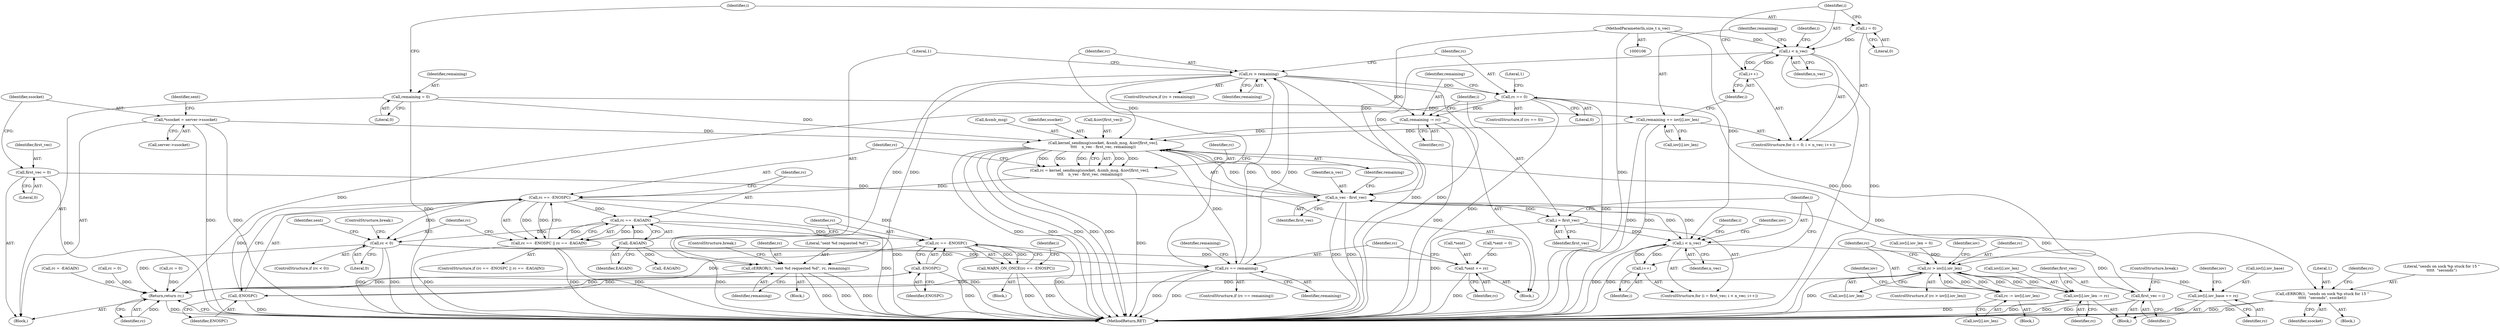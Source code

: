 digraph "0_linux_ea702b80e0bbb2448e201472127288beb82ca2fe@API" {
"1000283" [label="(Call,rc > remaining)"];
"1000274" [label="(Call,rc == remaining)"];
"1000265" [label="(Call,rc < 0)"];
"1000224" [label="(Call,rc == -EAGAIN)"];
"1000220" [label="(Call,rc == -ENOSPC)"];
"1000204" [label="(Call,rc = kernel_sendmsg(ssocket, &smb_msg, &iov[first_vec],\n\t\t\t\t    n_vec - first_vec, remaining))"];
"1000206" [label="(Call,kernel_sendmsg(ssocket, &smb_msg, &iov[first_vec],\n\t\t\t\t    n_vec - first_vec, remaining))"];
"1000127" [label="(Call,*ssocket = server->ssocket)"];
"1000214" [label="(Call,n_vec - first_vec)"];
"1000186" [label="(Call,i < n_vec)"];
"1000189" [label="(Call,i++)"];
"1000183" [label="(Call,i = 0)"];
"1000109" [label="(MethodParameterIn,size_t n_vec)"];
"1000311" [label="(Call,i < n_vec)"];
"1000308" [label="(Call,i = first_vec)"];
"1000314" [label="(Call,i++)"];
"1000123" [label="(Call,first_vec = 0)"];
"1000363" [label="(Call,first_vec = i)"];
"1000283" [label="(Call,rc > remaining)"];
"1000304" [label="(Call,remaining -= rc)"];
"1000294" [label="(Call,rc == 0)"];
"1000179" [label="(Call,remaining = 0)"];
"1000191" [label="(Call,remaining += iov[i].iov_len)"];
"1000222" [label="(Call,-ENOSPC)"];
"1000232" [label="(Call,-ENOSPC)"];
"1000226" [label="(Call,-EAGAIN)"];
"1000219" [label="(Call,rc == -ENOSPC || rc == -EAGAIN)"];
"1000230" [label="(Call,rc == -ENOSPC)"];
"1000229" [label="(Call,WARN_ON_ONCE(rc == -ENOSPC))"];
"1000373" [label="(Return,return rc;)"];
"1000269" [label="(Call,*sent += rc)"];
"1000287" [label="(Call,cERROR(1, \"sent %d requested %d\", rc, remaining))"];
"1000325" [label="(Call,rc > iov[i].iov_len)"];
"1000333" [label="(Call,rc -= iov[i].iov_len)"];
"1000349" [label="(Call,iov[i].iov_base += rc)"];
"1000356" [label="(Call,iov[i].iov_len -= rc)"];
"1000250" [label="(Call,cERROR(1, \"sends on sock %p stuck for 15 \"\n\t\t\t\t\t  \"seconds\", ssocket))"];
"1000188" [label="(Identifier,n_vec)"];
"1000249" [label="(Block,)"];
"1000343" [label="(Identifier,iov)"];
"1000326" [label="(Identifier,rc)"];
"1000349" [label="(Call,iov[i].iov_base += rc)"];
"1000311" [label="(Call,i < n_vec)"];
"1000124" [label="(Identifier,first_vec)"];
"1000290" [label="(Identifier,rc)"];
"1000206" [label="(Call,kernel_sendmsg(ssocket, &smb_msg, &iov[first_vec],\n\t\t\t\t    n_vec - first_vec, remaining))"];
"1000264" [label="(ControlStructure,if (rc < 0))"];
"1000189" [label="(Call,i++)"];
"1000183" [label="(Call,i = 0)"];
"1000332" [label="(Block,)"];
"1000295" [label="(Identifier,rc)"];
"1000357" [label="(Call,iov[i].iov_len)"];
"1000223" [label="(Identifier,ENOSPC)"];
"1000215" [label="(Identifier,n_vec)"];
"1000310" [label="(Identifier,first_vec)"];
"1000250" [label="(Call,cERROR(1, \"sends on sock %p stuck for 15 \"\n\t\t\t\t\t  \"seconds\", ssocket))"];
"1000271" [label="(Identifier,sent)"];
"1000208" [label="(Call,&smb_msg)"];
"1000253" [label="(Identifier,ssocket)"];
"1000309" [label="(Identifier,i)"];
"1000286" [label="(Block,)"];
"1000335" [label="(Call,iov[i].iov_len)"];
"1000221" [label="(Identifier,rc)"];
"1000296" [label="(Literal,0)"];
"1000228" [label="(Block,)"];
"1000222" [label="(Call,-ENOSPC)"];
"1000268" [label="(ControlStructure,break;)"];
"1000231" [label="(Identifier,rc)"];
"1000305" [label="(Identifier,remaining)"];
"1000363" [label="(Call,first_vec = i)"];
"1000291" [label="(Identifier,remaining)"];
"1000289" [label="(Literal,\"sent %d requested %d\")"];
"1000182" [label="(ControlStructure,for (i = 0; i < n_vec; i++))"];
"1000204" [label="(Call,rc = kernel_sendmsg(ssocket, &smb_msg, &iov[first_vec],\n\t\t\t\t    n_vec - first_vec, remaining))"];
"1000109" [label="(MethodParameterIn,size_t n_vec)"];
"1000217" [label="(Identifier,remaining)"];
"1000111" [label="(Block,)"];
"1000370" [label="(Call,rc = 0)"];
"1000314" [label="(Call,i++)"];
"1000184" [label="(Identifier,i)"];
"1000233" [label="(Identifier,ENOSPC)"];
"1000205" [label="(Identifier,rc)"];
"1000113" [label="(Call,rc = 0)"];
"1000187" [label="(Identifier,i)"];
"1000299" [label="(Literal,1)"];
"1000355" [label="(Identifier,rc)"];
"1000306" [label="(Identifier,rc)"];
"1000192" [label="(Identifier,remaining)"];
"1000214" [label="(Call,n_vec - first_vec)"];
"1000283" [label="(Call,rc > remaining)"];
"1000251" [label="(Literal,1)"];
"1000307" [label="(ControlStructure,for (i = first_vec; i < n_vec; i++))"];
"1000232" [label="(Call,-ENOSPC)"];
"1000254" [label="(Call,rc = -EAGAIN)"];
"1000255" [label="(Identifier,rc)"];
"1000230" [label="(Call,rc == -ENOSPC)"];
"1000294" [label="(Call,rc == 0)"];
"1000128" [label="(Identifier,ssocket)"];
"1000334" [label="(Identifier,rc)"];
"1000304" [label="(Call,remaining -= rc)"];
"1000348" [label="(Block,)"];
"1000229" [label="(Call,WARN_ON_ONCE(rc == -ENOSPC))"];
"1000207" [label="(Identifier,ssocket)"];
"1000364" [label="(Identifier,first_vec)"];
"1000292" [label="(ControlStructure,break;)"];
"1000327" [label="(Call,iov[i].iov_len)"];
"1000267" [label="(Literal,0)"];
"1000368" [label="(Identifier,i)"];
"1000252" [label="(Literal,\"sends on sock %p stuck for 15 \"\n\t\t\t\t\t  \"seconds\")"];
"1000362" [label="(Identifier,rc)"];
"1000123" [label="(Call,first_vec = 0)"];
"1000270" [label="(Call,*sent)"];
"1000134" [label="(Identifier,sent)"];
"1000272" [label="(Identifier,rc)"];
"1000132" [label="(Call,*sent = 0)"];
"1000235" [label="(Identifier,i)"];
"1000375" [label="(MethodReturn,RET)"];
"1000127" [label="(Call,*ssocket = server->ssocket)"];
"1000219" [label="(Call,rc == -ENOSPC || rc == -EAGAIN)"];
"1000293" [label="(ControlStructure,if (rc == 0))"];
"1000333" [label="(Call,rc -= iov[i].iov_len)"];
"1000256" [label="(Call,-EAGAIN)"];
"1000203" [label="(Block,)"];
"1000279" [label="(Identifier,remaining)"];
"1000218" [label="(ControlStructure,if (rc == -ENOSPC || rc == -EAGAIN))"];
"1000282" [label="(ControlStructure,if (rc > remaining))"];
"1000220" [label="(Call,rc == -ENOSPC)"];
"1000312" [label="(Identifier,i)"];
"1000284" [label="(Identifier,rc)"];
"1000313" [label="(Identifier,n_vec)"];
"1000315" [label="(Identifier,i)"];
"1000325" [label="(Call,rc > iov[i].iov_len)"];
"1000191" [label="(Call,remaining += iov[i].iov_len)"];
"1000224" [label="(Call,rc == -EAGAIN)"];
"1000193" [label="(Call,iov[i].iov_len)"];
"1000287" [label="(Call,cERROR(1, \"sent %d requested %d\", rc, remaining))"];
"1000185" [label="(Literal,0)"];
"1000216" [label="(Identifier,first_vec)"];
"1000179" [label="(Call,remaining = 0)"];
"1000308" [label="(Call,i = first_vec)"];
"1000324" [label="(ControlStructure,if (rc > iov[i].iov_len))"];
"1000269" [label="(Call,*sent += rc)"];
"1000190" [label="(Identifier,i)"];
"1000374" [label="(Identifier,rc)"];
"1000356" [label="(Call,iov[i].iov_len -= rc)"];
"1000276" [label="(Identifier,remaining)"];
"1000226" [label="(Call,-EAGAIN)"];
"1000180" [label="(Identifier,remaining)"];
"1000365" [label="(Identifier,i)"];
"1000373" [label="(Return,return rc;)"];
"1000129" [label="(Call,server->ssocket)"];
"1000274" [label="(Call,rc == remaining)"];
"1000210" [label="(Call,&iov[first_vec])"];
"1000181" [label="(Literal,0)"];
"1000125" [label="(Literal,0)"];
"1000273" [label="(ControlStructure,if (rc == remaining))"];
"1000340" [label="(Call,iov[i].iov_len = 0)"];
"1000186" [label="(Call,i < n_vec)"];
"1000350" [label="(Call,iov[i].iov_base)"];
"1000266" [label="(Identifier,rc)"];
"1000199" [label="(Identifier,i)"];
"1000359" [label="(Identifier,iov)"];
"1000227" [label="(Identifier,EAGAIN)"];
"1000352" [label="(Identifier,iov)"];
"1000275" [label="(Identifier,rc)"];
"1000285" [label="(Identifier,remaining)"];
"1000366" [label="(ControlStructure,break;)"];
"1000265" [label="(Call,rc < 0)"];
"1000225" [label="(Identifier,rc)"];
"1000320" [label="(Identifier,iov)"];
"1000288" [label="(Literal,1)"];
"1000283" -> "1000282"  [label="AST: "];
"1000283" -> "1000285"  [label="CFG: "];
"1000284" -> "1000283"  [label="AST: "];
"1000285" -> "1000283"  [label="AST: "];
"1000288" -> "1000283"  [label="CFG: "];
"1000295" -> "1000283"  [label="CFG: "];
"1000283" -> "1000375"  [label="DDG: "];
"1000283" -> "1000375"  [label="DDG: "];
"1000283" -> "1000206"  [label="DDG: "];
"1000274" -> "1000283"  [label="DDG: "];
"1000274" -> "1000283"  [label="DDG: "];
"1000283" -> "1000287"  [label="DDG: "];
"1000283" -> "1000287"  [label="DDG: "];
"1000283" -> "1000294"  [label="DDG: "];
"1000283" -> "1000304"  [label="DDG: "];
"1000274" -> "1000273"  [label="AST: "];
"1000274" -> "1000276"  [label="CFG: "];
"1000275" -> "1000274"  [label="AST: "];
"1000276" -> "1000274"  [label="AST: "];
"1000279" -> "1000274"  [label="CFG: "];
"1000284" -> "1000274"  [label="CFG: "];
"1000274" -> "1000375"  [label="DDG: "];
"1000274" -> "1000375"  [label="DDG: "];
"1000265" -> "1000274"  [label="DDG: "];
"1000206" -> "1000274"  [label="DDG: "];
"1000274" -> "1000373"  [label="DDG: "];
"1000265" -> "1000264"  [label="AST: "];
"1000265" -> "1000267"  [label="CFG: "];
"1000266" -> "1000265"  [label="AST: "];
"1000267" -> "1000265"  [label="AST: "];
"1000268" -> "1000265"  [label="CFG: "];
"1000271" -> "1000265"  [label="CFG: "];
"1000265" -> "1000375"  [label="DDG: "];
"1000265" -> "1000375"  [label="DDG: "];
"1000224" -> "1000265"  [label="DDG: "];
"1000220" -> "1000265"  [label="DDG: "];
"1000265" -> "1000269"  [label="DDG: "];
"1000265" -> "1000373"  [label="DDG: "];
"1000224" -> "1000219"  [label="AST: "];
"1000224" -> "1000226"  [label="CFG: "];
"1000225" -> "1000224"  [label="AST: "];
"1000226" -> "1000224"  [label="AST: "];
"1000219" -> "1000224"  [label="CFG: "];
"1000224" -> "1000375"  [label="DDG: "];
"1000224" -> "1000219"  [label="DDG: "];
"1000224" -> "1000219"  [label="DDG: "];
"1000220" -> "1000224"  [label="DDG: "];
"1000226" -> "1000224"  [label="DDG: "];
"1000224" -> "1000230"  [label="DDG: "];
"1000220" -> "1000219"  [label="AST: "];
"1000220" -> "1000222"  [label="CFG: "];
"1000221" -> "1000220"  [label="AST: "];
"1000222" -> "1000220"  [label="AST: "];
"1000225" -> "1000220"  [label="CFG: "];
"1000219" -> "1000220"  [label="CFG: "];
"1000220" -> "1000375"  [label="DDG: "];
"1000220" -> "1000219"  [label="DDG: "];
"1000220" -> "1000219"  [label="DDG: "];
"1000204" -> "1000220"  [label="DDG: "];
"1000222" -> "1000220"  [label="DDG: "];
"1000220" -> "1000230"  [label="DDG: "];
"1000204" -> "1000203"  [label="AST: "];
"1000204" -> "1000206"  [label="CFG: "];
"1000205" -> "1000204"  [label="AST: "];
"1000206" -> "1000204"  [label="AST: "];
"1000221" -> "1000204"  [label="CFG: "];
"1000204" -> "1000375"  [label="DDG: "];
"1000206" -> "1000204"  [label="DDG: "];
"1000206" -> "1000204"  [label="DDG: "];
"1000206" -> "1000204"  [label="DDG: "];
"1000206" -> "1000204"  [label="DDG: "];
"1000206" -> "1000204"  [label="DDG: "];
"1000206" -> "1000217"  [label="CFG: "];
"1000207" -> "1000206"  [label="AST: "];
"1000208" -> "1000206"  [label="AST: "];
"1000210" -> "1000206"  [label="AST: "];
"1000214" -> "1000206"  [label="AST: "];
"1000217" -> "1000206"  [label="AST: "];
"1000206" -> "1000375"  [label="DDG: "];
"1000206" -> "1000375"  [label="DDG: "];
"1000206" -> "1000375"  [label="DDG: "];
"1000206" -> "1000375"  [label="DDG: "];
"1000206" -> "1000375"  [label="DDG: "];
"1000127" -> "1000206"  [label="DDG: "];
"1000214" -> "1000206"  [label="DDG: "];
"1000214" -> "1000206"  [label="DDG: "];
"1000304" -> "1000206"  [label="DDG: "];
"1000179" -> "1000206"  [label="DDG: "];
"1000191" -> "1000206"  [label="DDG: "];
"1000206" -> "1000250"  [label="DDG: "];
"1000127" -> "1000111"  [label="AST: "];
"1000127" -> "1000129"  [label="CFG: "];
"1000128" -> "1000127"  [label="AST: "];
"1000129" -> "1000127"  [label="AST: "];
"1000134" -> "1000127"  [label="CFG: "];
"1000127" -> "1000375"  [label="DDG: "];
"1000127" -> "1000375"  [label="DDG: "];
"1000214" -> "1000216"  [label="CFG: "];
"1000215" -> "1000214"  [label="AST: "];
"1000216" -> "1000214"  [label="AST: "];
"1000217" -> "1000214"  [label="CFG: "];
"1000214" -> "1000375"  [label="DDG: "];
"1000214" -> "1000375"  [label="DDG: "];
"1000186" -> "1000214"  [label="DDG: "];
"1000311" -> "1000214"  [label="DDG: "];
"1000109" -> "1000214"  [label="DDG: "];
"1000123" -> "1000214"  [label="DDG: "];
"1000363" -> "1000214"  [label="DDG: "];
"1000214" -> "1000308"  [label="DDG: "];
"1000214" -> "1000311"  [label="DDG: "];
"1000186" -> "1000182"  [label="AST: "];
"1000186" -> "1000188"  [label="CFG: "];
"1000187" -> "1000186"  [label="AST: "];
"1000188" -> "1000186"  [label="AST: "];
"1000192" -> "1000186"  [label="CFG: "];
"1000199" -> "1000186"  [label="CFG: "];
"1000186" -> "1000375"  [label="DDG: "];
"1000186" -> "1000375"  [label="DDG: "];
"1000189" -> "1000186"  [label="DDG: "];
"1000183" -> "1000186"  [label="DDG: "];
"1000109" -> "1000186"  [label="DDG: "];
"1000186" -> "1000189"  [label="DDG: "];
"1000189" -> "1000182"  [label="AST: "];
"1000189" -> "1000190"  [label="CFG: "];
"1000190" -> "1000189"  [label="AST: "];
"1000187" -> "1000189"  [label="CFG: "];
"1000183" -> "1000182"  [label="AST: "];
"1000183" -> "1000185"  [label="CFG: "];
"1000184" -> "1000183"  [label="AST: "];
"1000185" -> "1000183"  [label="AST: "];
"1000187" -> "1000183"  [label="CFG: "];
"1000109" -> "1000106"  [label="AST: "];
"1000109" -> "1000375"  [label="DDG: "];
"1000109" -> "1000311"  [label="DDG: "];
"1000311" -> "1000307"  [label="AST: "];
"1000311" -> "1000313"  [label="CFG: "];
"1000312" -> "1000311"  [label="AST: "];
"1000313" -> "1000311"  [label="AST: "];
"1000320" -> "1000311"  [label="CFG: "];
"1000368" -> "1000311"  [label="CFG: "];
"1000311" -> "1000375"  [label="DDG: "];
"1000311" -> "1000375"  [label="DDG: "];
"1000308" -> "1000311"  [label="DDG: "];
"1000314" -> "1000311"  [label="DDG: "];
"1000311" -> "1000314"  [label="DDG: "];
"1000311" -> "1000363"  [label="DDG: "];
"1000308" -> "1000307"  [label="AST: "];
"1000308" -> "1000310"  [label="CFG: "];
"1000309" -> "1000308"  [label="AST: "];
"1000310" -> "1000308"  [label="AST: "];
"1000312" -> "1000308"  [label="CFG: "];
"1000308" -> "1000375"  [label="DDG: "];
"1000314" -> "1000307"  [label="AST: "];
"1000314" -> "1000315"  [label="CFG: "];
"1000315" -> "1000314"  [label="AST: "];
"1000312" -> "1000314"  [label="CFG: "];
"1000123" -> "1000111"  [label="AST: "];
"1000123" -> "1000125"  [label="CFG: "];
"1000124" -> "1000123"  [label="AST: "];
"1000125" -> "1000123"  [label="AST: "];
"1000128" -> "1000123"  [label="CFG: "];
"1000123" -> "1000375"  [label="DDG: "];
"1000363" -> "1000348"  [label="AST: "];
"1000363" -> "1000365"  [label="CFG: "];
"1000364" -> "1000363"  [label="AST: "];
"1000365" -> "1000363"  [label="AST: "];
"1000366" -> "1000363"  [label="CFG: "];
"1000363" -> "1000375"  [label="DDG: "];
"1000363" -> "1000375"  [label="DDG: "];
"1000304" -> "1000203"  [label="AST: "];
"1000304" -> "1000306"  [label="CFG: "];
"1000305" -> "1000304"  [label="AST: "];
"1000306" -> "1000304"  [label="AST: "];
"1000309" -> "1000304"  [label="CFG: "];
"1000304" -> "1000375"  [label="DDG: "];
"1000294" -> "1000304"  [label="DDG: "];
"1000294" -> "1000293"  [label="AST: "];
"1000294" -> "1000296"  [label="CFG: "];
"1000295" -> "1000294"  [label="AST: "];
"1000296" -> "1000294"  [label="AST: "];
"1000299" -> "1000294"  [label="CFG: "];
"1000305" -> "1000294"  [label="CFG: "];
"1000294" -> "1000375"  [label="DDG: "];
"1000294" -> "1000375"  [label="DDG: "];
"1000294" -> "1000325"  [label="DDG: "];
"1000294" -> "1000373"  [label="DDG: "];
"1000179" -> "1000111"  [label="AST: "];
"1000179" -> "1000181"  [label="CFG: "];
"1000180" -> "1000179"  [label="AST: "];
"1000181" -> "1000179"  [label="AST: "];
"1000184" -> "1000179"  [label="CFG: "];
"1000179" -> "1000375"  [label="DDG: "];
"1000179" -> "1000191"  [label="DDG: "];
"1000191" -> "1000182"  [label="AST: "];
"1000191" -> "1000193"  [label="CFG: "];
"1000192" -> "1000191"  [label="AST: "];
"1000193" -> "1000191"  [label="AST: "];
"1000190" -> "1000191"  [label="CFG: "];
"1000191" -> "1000375"  [label="DDG: "];
"1000191" -> "1000375"  [label="DDG: "];
"1000222" -> "1000223"  [label="CFG: "];
"1000223" -> "1000222"  [label="AST: "];
"1000222" -> "1000375"  [label="DDG: "];
"1000232" -> "1000222"  [label="DDG: "];
"1000222" -> "1000232"  [label="DDG: "];
"1000232" -> "1000230"  [label="AST: "];
"1000232" -> "1000233"  [label="CFG: "];
"1000233" -> "1000232"  [label="AST: "];
"1000230" -> "1000232"  [label="CFG: "];
"1000232" -> "1000375"  [label="DDG: "];
"1000232" -> "1000230"  [label="DDG: "];
"1000226" -> "1000227"  [label="CFG: "];
"1000227" -> "1000226"  [label="AST: "];
"1000226" -> "1000375"  [label="DDG: "];
"1000226" -> "1000256"  [label="DDG: "];
"1000219" -> "1000218"  [label="AST: "];
"1000231" -> "1000219"  [label="CFG: "];
"1000266" -> "1000219"  [label="CFG: "];
"1000219" -> "1000375"  [label="DDG: "];
"1000219" -> "1000375"  [label="DDG: "];
"1000219" -> "1000375"  [label="DDG: "];
"1000230" -> "1000229"  [label="AST: "];
"1000231" -> "1000230"  [label="AST: "];
"1000229" -> "1000230"  [label="CFG: "];
"1000230" -> "1000375"  [label="DDG: "];
"1000230" -> "1000375"  [label="DDG: "];
"1000230" -> "1000229"  [label="DDG: "];
"1000230" -> "1000229"  [label="DDG: "];
"1000230" -> "1000373"  [label="DDG: "];
"1000229" -> "1000228"  [label="AST: "];
"1000235" -> "1000229"  [label="CFG: "];
"1000229" -> "1000375"  [label="DDG: "];
"1000229" -> "1000375"  [label="DDG: "];
"1000373" -> "1000111"  [label="AST: "];
"1000373" -> "1000374"  [label="CFG: "];
"1000374" -> "1000373"  [label="AST: "];
"1000375" -> "1000373"  [label="CFG: "];
"1000373" -> "1000375"  [label="DDG: "];
"1000374" -> "1000373"  [label="DDG: "];
"1000287" -> "1000373"  [label="DDG: "];
"1000254" -> "1000373"  [label="DDG: "];
"1000113" -> "1000373"  [label="DDG: "];
"1000370" -> "1000373"  [label="DDG: "];
"1000325" -> "1000373"  [label="DDG: "];
"1000269" -> "1000203"  [label="AST: "];
"1000269" -> "1000272"  [label="CFG: "];
"1000270" -> "1000269"  [label="AST: "];
"1000272" -> "1000269"  [label="AST: "];
"1000275" -> "1000269"  [label="CFG: "];
"1000269" -> "1000375"  [label="DDG: "];
"1000132" -> "1000269"  [label="DDG: "];
"1000287" -> "1000286"  [label="AST: "];
"1000287" -> "1000291"  [label="CFG: "];
"1000288" -> "1000287"  [label="AST: "];
"1000289" -> "1000287"  [label="AST: "];
"1000290" -> "1000287"  [label="AST: "];
"1000291" -> "1000287"  [label="AST: "];
"1000292" -> "1000287"  [label="CFG: "];
"1000287" -> "1000375"  [label="DDG: "];
"1000287" -> "1000375"  [label="DDG: "];
"1000287" -> "1000375"  [label="DDG: "];
"1000325" -> "1000324"  [label="AST: "];
"1000325" -> "1000327"  [label="CFG: "];
"1000326" -> "1000325"  [label="AST: "];
"1000327" -> "1000325"  [label="AST: "];
"1000334" -> "1000325"  [label="CFG: "];
"1000352" -> "1000325"  [label="CFG: "];
"1000325" -> "1000375"  [label="DDG: "];
"1000333" -> "1000325"  [label="DDG: "];
"1000356" -> "1000325"  [label="DDG: "];
"1000340" -> "1000325"  [label="DDG: "];
"1000325" -> "1000333"  [label="DDG: "];
"1000325" -> "1000333"  [label="DDG: "];
"1000325" -> "1000349"  [label="DDG: "];
"1000325" -> "1000356"  [label="DDG: "];
"1000325" -> "1000356"  [label="DDG: "];
"1000333" -> "1000332"  [label="AST: "];
"1000333" -> "1000335"  [label="CFG: "];
"1000334" -> "1000333"  [label="AST: "];
"1000335" -> "1000333"  [label="AST: "];
"1000343" -> "1000333"  [label="CFG: "];
"1000349" -> "1000348"  [label="AST: "];
"1000349" -> "1000355"  [label="CFG: "];
"1000350" -> "1000349"  [label="AST: "];
"1000355" -> "1000349"  [label="AST: "];
"1000359" -> "1000349"  [label="CFG: "];
"1000349" -> "1000375"  [label="DDG: "];
"1000356" -> "1000348"  [label="AST: "];
"1000356" -> "1000362"  [label="CFG: "];
"1000357" -> "1000356"  [label="AST: "];
"1000362" -> "1000356"  [label="AST: "];
"1000364" -> "1000356"  [label="CFG: "];
"1000356" -> "1000375"  [label="DDG: "];
"1000356" -> "1000375"  [label="DDG: "];
"1000250" -> "1000249"  [label="AST: "];
"1000250" -> "1000253"  [label="CFG: "];
"1000251" -> "1000250"  [label="AST: "];
"1000252" -> "1000250"  [label="AST: "];
"1000253" -> "1000250"  [label="AST: "];
"1000255" -> "1000250"  [label="CFG: "];
"1000250" -> "1000375"  [label="DDG: "];
"1000250" -> "1000375"  [label="DDG: "];
}
